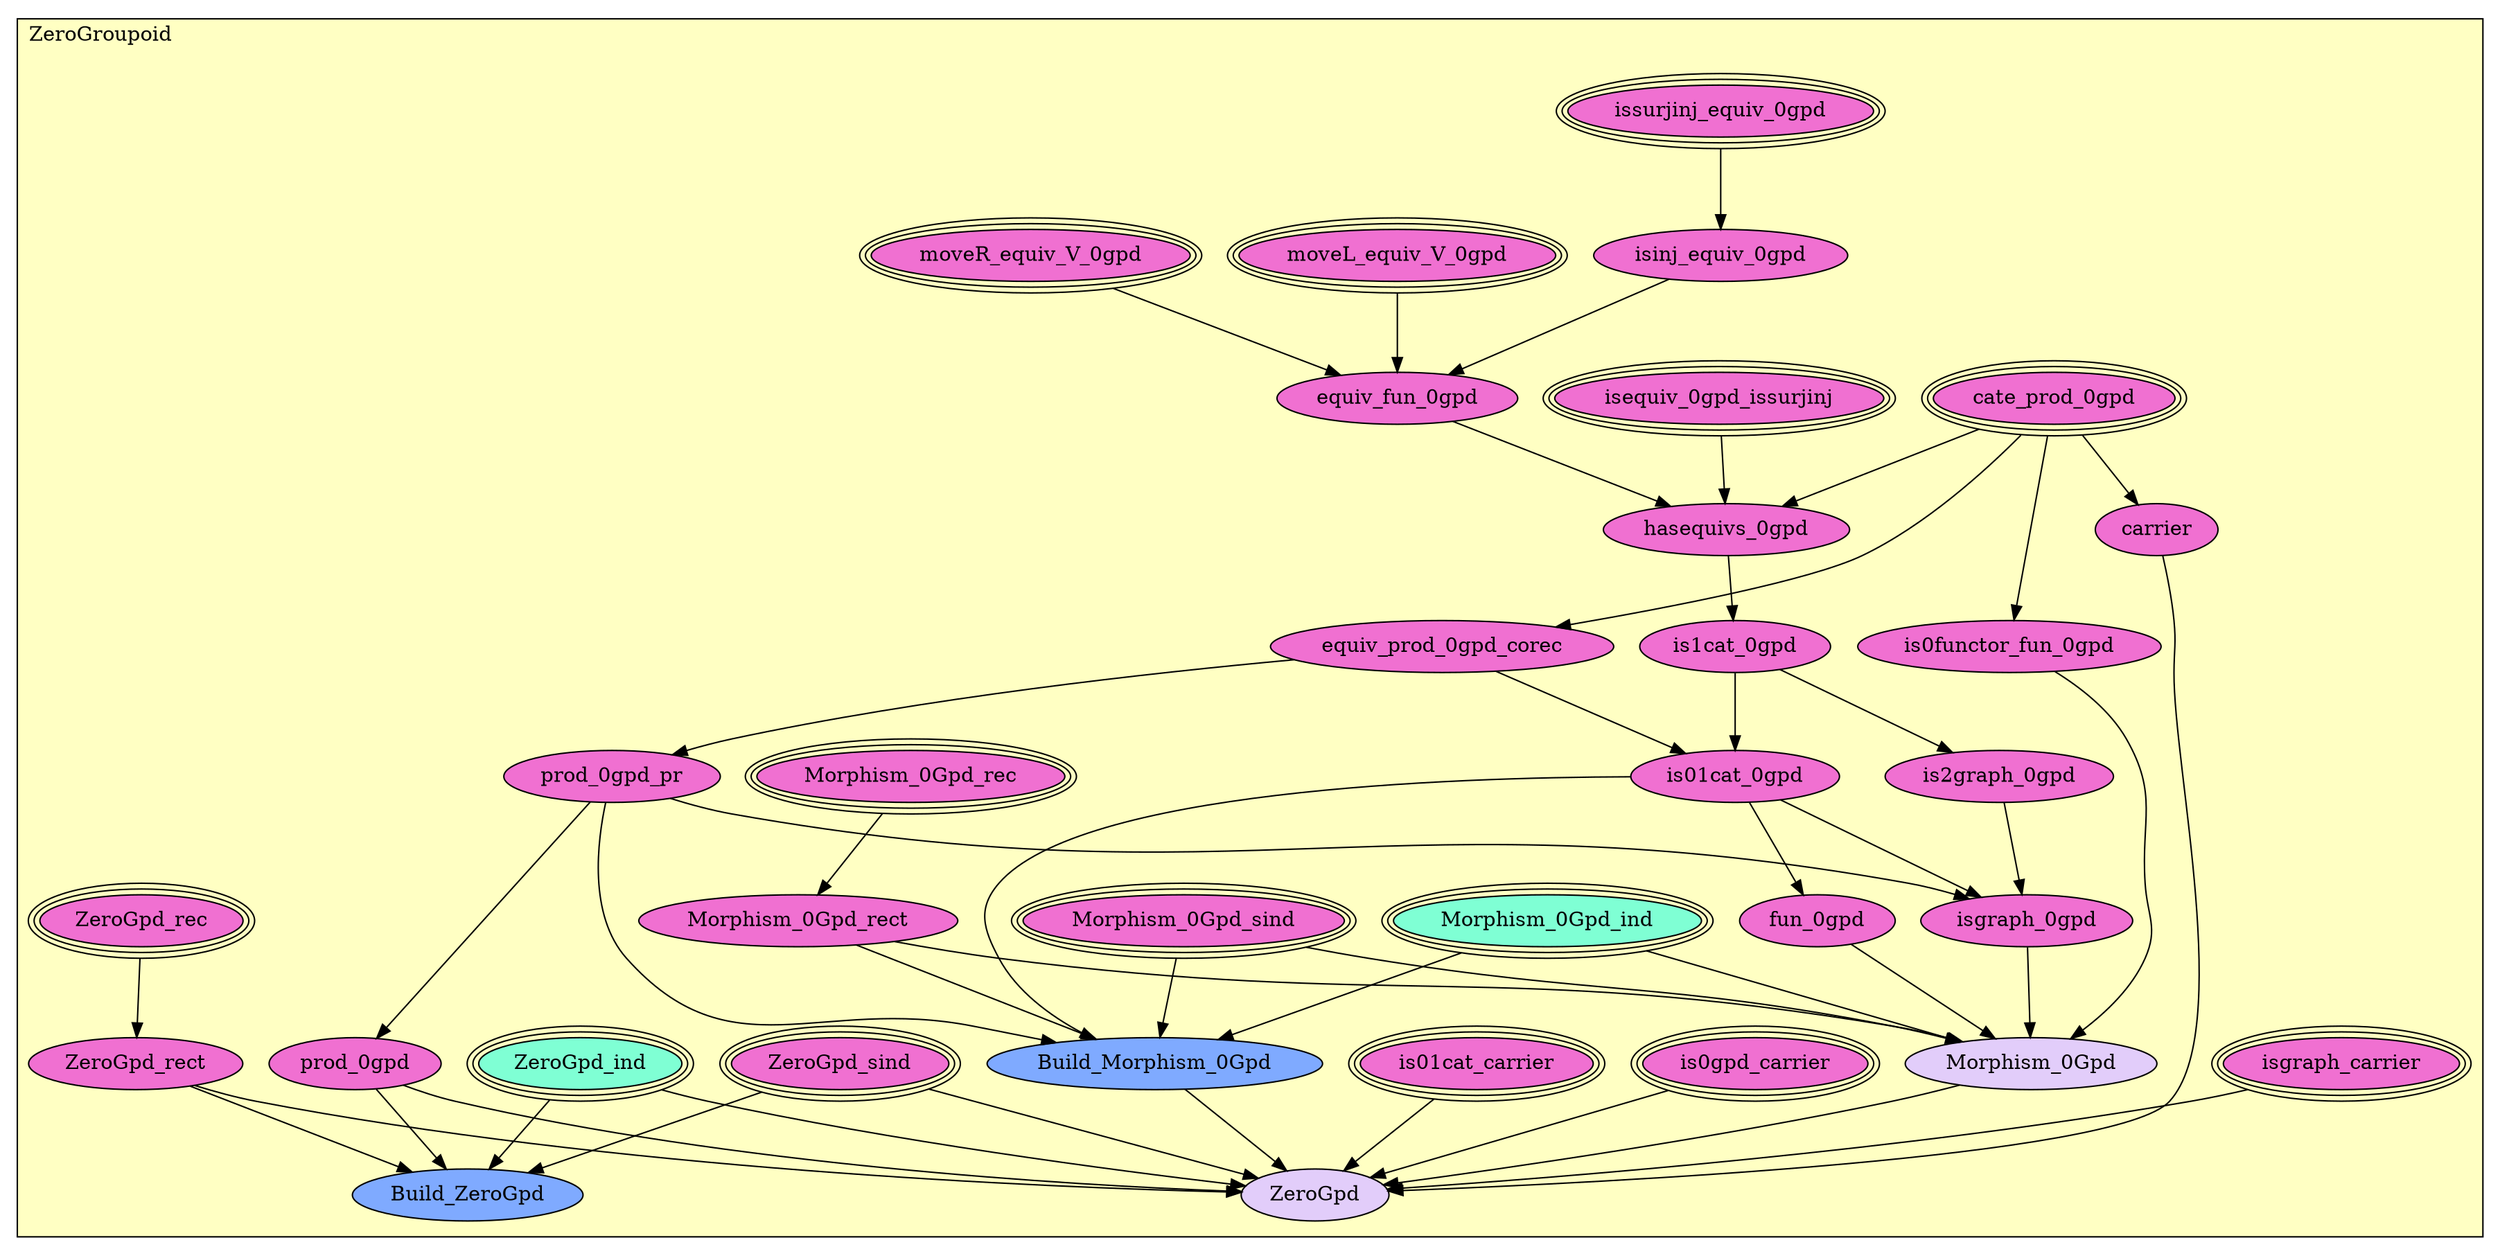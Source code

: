 digraph HoTT_WildCat_ZeroGroupoid {
  graph [ratio=0.5]
  node [style=filled]
ZeroGroupoid_cate_prod_0gpd [label="cate_prod_0gpd", URL=<ZeroGroupoid.html#cate_prod_0gpd>, peripheries=3, fillcolor="#F070D1"] ;
ZeroGroupoid_equiv_prod_0gpd_corec [label="equiv_prod_0gpd_corec", URL=<ZeroGroupoid.html#equiv_prod_0gpd_corec>, fillcolor="#F070D1"] ;
ZeroGroupoid_prod_0gpd_pr [label="prod_0gpd_pr", URL=<ZeroGroupoid.html#prod_0gpd_pr>, fillcolor="#F070D1"] ;
ZeroGroupoid_prod_0gpd [label="prod_0gpd", URL=<ZeroGroupoid.html#prod_0gpd>, fillcolor="#F070D1"] ;
ZeroGroupoid_isequiv_0gpd_issurjinj [label="isequiv_0gpd_issurjinj", URL=<ZeroGroupoid.html#isequiv_0gpd_issurjinj>, peripheries=3, fillcolor="#F070D1"] ;
ZeroGroupoid_issurjinj_equiv_0gpd [label="issurjinj_equiv_0gpd", URL=<ZeroGroupoid.html#issurjinj_equiv_0gpd>, peripheries=3, fillcolor="#F070D1"] ;
ZeroGroupoid_moveL_equiv_V_0gpd [label="moveL_equiv_V_0gpd", URL=<ZeroGroupoid.html#moveL_equiv_V_0gpd>, peripheries=3, fillcolor="#F070D1"] ;
ZeroGroupoid_moveR_equiv_V_0gpd [label="moveR_equiv_V_0gpd", URL=<ZeroGroupoid.html#moveR_equiv_V_0gpd>, peripheries=3, fillcolor="#F070D1"] ;
ZeroGroupoid_isinj_equiv_0gpd [label="isinj_equiv_0gpd", URL=<ZeroGroupoid.html#isinj_equiv_0gpd>, fillcolor="#F070D1"] ;
ZeroGroupoid_equiv_fun_0gpd [label="equiv_fun_0gpd", URL=<ZeroGroupoid.html#equiv_fun_0gpd>, fillcolor="#F070D1"] ;
ZeroGroupoid_hasequivs_0gpd [label="hasequivs_0gpd", URL=<ZeroGroupoid.html#hasequivs_0gpd>, fillcolor="#F070D1"] ;
ZeroGroupoid_is1cat_0gpd [label="is1cat_0gpd", URL=<ZeroGroupoid.html#is1cat_0gpd>, fillcolor="#F070D1"] ;
ZeroGroupoid_is2graph_0gpd [label="is2graph_0gpd", URL=<ZeroGroupoid.html#is2graph_0gpd>, fillcolor="#F070D1"] ;
ZeroGroupoid_is01cat_0gpd [label="is01cat_0gpd", URL=<ZeroGroupoid.html#is01cat_0gpd>, fillcolor="#F070D1"] ;
ZeroGroupoid_isgraph_0gpd [label="isgraph_0gpd", URL=<ZeroGroupoid.html#isgraph_0gpd>, fillcolor="#F070D1"] ;
ZeroGroupoid_is0functor_fun_0gpd [label="is0functor_fun_0gpd", URL=<ZeroGroupoid.html#is0functor_fun_0gpd>, fillcolor="#F070D1"] ;
ZeroGroupoid_fun_0gpd [label="fun_0gpd", URL=<ZeroGroupoid.html#fun_0gpd>, fillcolor="#F070D1"] ;
ZeroGroupoid_Morphism_0Gpd_sind [label="Morphism_0Gpd_sind", URL=<ZeroGroupoid.html#Morphism_0Gpd_sind>, peripheries=3, fillcolor="#F070D1"] ;
ZeroGroupoid_Morphism_0Gpd_rec [label="Morphism_0Gpd_rec", URL=<ZeroGroupoid.html#Morphism_0Gpd_rec>, peripheries=3, fillcolor="#F070D1"] ;
ZeroGroupoid_Morphism_0Gpd_ind [label="Morphism_0Gpd_ind", URL=<ZeroGroupoid.html#Morphism_0Gpd_ind>, peripheries=3, fillcolor="#7FFFD4"] ;
ZeroGroupoid_Morphism_0Gpd_rect [label="Morphism_0Gpd_rect", URL=<ZeroGroupoid.html#Morphism_0Gpd_rect>, fillcolor="#F070D1"] ;
ZeroGroupoid_Build_Morphism_0Gpd [label="Build_Morphism_0Gpd", URL=<ZeroGroupoid.html#Build_Morphism_0Gpd>, fillcolor="#7FAAFF"] ;
ZeroGroupoid_Morphism_0Gpd [label="Morphism_0Gpd", URL=<ZeroGroupoid.html#Morphism_0Gpd>, fillcolor="#E2CDFA"] ;
ZeroGroupoid_is0gpd_carrier [label="is0gpd_carrier", URL=<ZeroGroupoid.html#is0gpd_carrier>, peripheries=3, fillcolor="#F070D1"] ;
ZeroGroupoid_is01cat_carrier [label="is01cat_carrier", URL=<ZeroGroupoid.html#is01cat_carrier>, peripheries=3, fillcolor="#F070D1"] ;
ZeroGroupoid_isgraph_carrier [label="isgraph_carrier", URL=<ZeroGroupoid.html#isgraph_carrier>, peripheries=3, fillcolor="#F070D1"] ;
ZeroGroupoid_carrier [label="carrier", URL=<ZeroGroupoid.html#carrier>, fillcolor="#F070D1"] ;
ZeroGroupoid_ZeroGpd_sind [label="ZeroGpd_sind", URL=<ZeroGroupoid.html#ZeroGpd_sind>, peripheries=3, fillcolor="#F070D1"] ;
ZeroGroupoid_ZeroGpd_rec [label="ZeroGpd_rec", URL=<ZeroGroupoid.html#ZeroGpd_rec>, peripheries=3, fillcolor="#F070D1"] ;
ZeroGroupoid_ZeroGpd_ind [label="ZeroGpd_ind", URL=<ZeroGroupoid.html#ZeroGpd_ind>, peripheries=3, fillcolor="#7FFFD4"] ;
ZeroGroupoid_ZeroGpd_rect [label="ZeroGpd_rect", URL=<ZeroGroupoid.html#ZeroGpd_rect>, fillcolor="#F070D1"] ;
ZeroGroupoid_Build_ZeroGpd [label="Build_ZeroGpd", URL=<ZeroGroupoid.html#Build_ZeroGpd>, fillcolor="#7FAAFF"] ;
ZeroGroupoid_ZeroGpd [label="ZeroGpd", URL=<ZeroGroupoid.html#ZeroGpd>, fillcolor="#E2CDFA"] ;
  ZeroGroupoid_cate_prod_0gpd -> ZeroGroupoid_equiv_prod_0gpd_corec [] ;
  ZeroGroupoid_cate_prod_0gpd -> ZeroGroupoid_hasequivs_0gpd [] ;
  ZeroGroupoid_cate_prod_0gpd -> ZeroGroupoid_is0functor_fun_0gpd [] ;
  ZeroGroupoid_cate_prod_0gpd -> ZeroGroupoid_carrier [] ;
  ZeroGroupoid_equiv_prod_0gpd_corec -> ZeroGroupoid_prod_0gpd_pr [] ;
  ZeroGroupoid_equiv_prod_0gpd_corec -> ZeroGroupoid_is01cat_0gpd [] ;
  ZeroGroupoid_prod_0gpd_pr -> ZeroGroupoid_prod_0gpd [] ;
  ZeroGroupoid_prod_0gpd_pr -> ZeroGroupoid_isgraph_0gpd [] ;
  ZeroGroupoid_prod_0gpd_pr -> ZeroGroupoid_Build_Morphism_0Gpd [] ;
  ZeroGroupoid_prod_0gpd -> ZeroGroupoid_Build_ZeroGpd [] ;
  ZeroGroupoid_prod_0gpd -> ZeroGroupoid_ZeroGpd [] ;
  ZeroGroupoid_isequiv_0gpd_issurjinj -> ZeroGroupoid_hasequivs_0gpd [] ;
  ZeroGroupoid_issurjinj_equiv_0gpd -> ZeroGroupoid_isinj_equiv_0gpd [] ;
  ZeroGroupoid_moveL_equiv_V_0gpd -> ZeroGroupoid_equiv_fun_0gpd [] ;
  ZeroGroupoid_moveR_equiv_V_0gpd -> ZeroGroupoid_equiv_fun_0gpd [] ;
  ZeroGroupoid_isinj_equiv_0gpd -> ZeroGroupoid_equiv_fun_0gpd [] ;
  ZeroGroupoid_equiv_fun_0gpd -> ZeroGroupoid_hasequivs_0gpd [] ;
  ZeroGroupoid_hasequivs_0gpd -> ZeroGroupoid_is1cat_0gpd [] ;
  ZeroGroupoid_is1cat_0gpd -> ZeroGroupoid_is2graph_0gpd [] ;
  ZeroGroupoid_is1cat_0gpd -> ZeroGroupoid_is01cat_0gpd [] ;
  ZeroGroupoid_is2graph_0gpd -> ZeroGroupoid_isgraph_0gpd [] ;
  ZeroGroupoid_is01cat_0gpd -> ZeroGroupoid_isgraph_0gpd [] ;
  ZeroGroupoid_is01cat_0gpd -> ZeroGroupoid_fun_0gpd [] ;
  ZeroGroupoid_is01cat_0gpd -> ZeroGroupoid_Build_Morphism_0Gpd [] ;
  ZeroGroupoid_isgraph_0gpd -> ZeroGroupoid_Morphism_0Gpd [] ;
  ZeroGroupoid_is0functor_fun_0gpd -> ZeroGroupoid_Morphism_0Gpd [] ;
  ZeroGroupoid_fun_0gpd -> ZeroGroupoid_Morphism_0Gpd [] ;
  ZeroGroupoid_Morphism_0Gpd_sind -> ZeroGroupoid_Build_Morphism_0Gpd [] ;
  ZeroGroupoid_Morphism_0Gpd_sind -> ZeroGroupoid_Morphism_0Gpd [] ;
  ZeroGroupoid_Morphism_0Gpd_rec -> ZeroGroupoid_Morphism_0Gpd_rect [] ;
  ZeroGroupoid_Morphism_0Gpd_ind -> ZeroGroupoid_Build_Morphism_0Gpd [] ;
  ZeroGroupoid_Morphism_0Gpd_ind -> ZeroGroupoid_Morphism_0Gpd [] ;
  ZeroGroupoid_Morphism_0Gpd_rect -> ZeroGroupoid_Build_Morphism_0Gpd [] ;
  ZeroGroupoid_Morphism_0Gpd_rect -> ZeroGroupoid_Morphism_0Gpd [] ;
  ZeroGroupoid_Build_Morphism_0Gpd -> ZeroGroupoid_ZeroGpd [] ;
  ZeroGroupoid_Morphism_0Gpd -> ZeroGroupoid_ZeroGpd [] ;
  ZeroGroupoid_is0gpd_carrier -> ZeroGroupoid_ZeroGpd [] ;
  ZeroGroupoid_is01cat_carrier -> ZeroGroupoid_ZeroGpd [] ;
  ZeroGroupoid_isgraph_carrier -> ZeroGroupoid_ZeroGpd [] ;
  ZeroGroupoid_carrier -> ZeroGroupoid_ZeroGpd [] ;
  ZeroGroupoid_ZeroGpd_sind -> ZeroGroupoid_Build_ZeroGpd [] ;
  ZeroGroupoid_ZeroGpd_sind -> ZeroGroupoid_ZeroGpd [] ;
  ZeroGroupoid_ZeroGpd_rec -> ZeroGroupoid_ZeroGpd_rect [] ;
  ZeroGroupoid_ZeroGpd_ind -> ZeroGroupoid_Build_ZeroGpd [] ;
  ZeroGroupoid_ZeroGpd_ind -> ZeroGroupoid_ZeroGpd [] ;
  ZeroGroupoid_ZeroGpd_rect -> ZeroGroupoid_Build_ZeroGpd [] ;
  ZeroGroupoid_ZeroGpd_rect -> ZeroGroupoid_ZeroGpd [] ;
subgraph cluster_ZeroGroupoid { label="ZeroGroupoid"; fillcolor="#FFFFC3"; labeljust=l; style=filled 
ZeroGroupoid_ZeroGpd; ZeroGroupoid_Build_ZeroGpd; ZeroGroupoid_ZeroGpd_rect; ZeroGroupoid_ZeroGpd_ind; ZeroGroupoid_ZeroGpd_rec; ZeroGroupoid_ZeroGpd_sind; ZeroGroupoid_carrier; ZeroGroupoid_isgraph_carrier; ZeroGroupoid_is01cat_carrier; ZeroGroupoid_is0gpd_carrier; ZeroGroupoid_Morphism_0Gpd; ZeroGroupoid_Build_Morphism_0Gpd; ZeroGroupoid_Morphism_0Gpd_rect; ZeroGroupoid_Morphism_0Gpd_ind; ZeroGroupoid_Morphism_0Gpd_rec; ZeroGroupoid_Morphism_0Gpd_sind; ZeroGroupoid_fun_0gpd; ZeroGroupoid_is0functor_fun_0gpd; ZeroGroupoid_isgraph_0gpd; ZeroGroupoid_is01cat_0gpd; ZeroGroupoid_is2graph_0gpd; ZeroGroupoid_is1cat_0gpd; ZeroGroupoid_hasequivs_0gpd; ZeroGroupoid_equiv_fun_0gpd; ZeroGroupoid_isinj_equiv_0gpd; ZeroGroupoid_moveR_equiv_V_0gpd; ZeroGroupoid_moveL_equiv_V_0gpd; ZeroGroupoid_issurjinj_equiv_0gpd; ZeroGroupoid_isequiv_0gpd_issurjinj; ZeroGroupoid_prod_0gpd; ZeroGroupoid_prod_0gpd_pr; ZeroGroupoid_equiv_prod_0gpd_corec; ZeroGroupoid_cate_prod_0gpd; };
} /* END */
